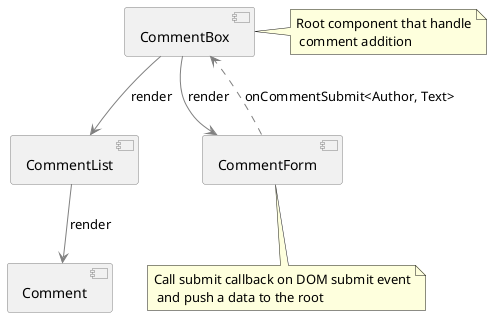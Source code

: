 @startuml
    top to bottom direction

    skinparam component {
        ArrowColor gray
        BorderColor gray
    }
    skinparam usecase {
        ArrowColor gray
        BorderColor gray
    }
    skinparam shadowing false

    note "Root component that handle\n comment addition" as CommentBoxNote
    note "Call submit callback on DOM submit event\n and push a data to the root" as CommentFormNote

    component CommentBox
    component CommentList
    component Comment
    component CommentForm

    CommentBox .right. CommentBoxNote
    CommentForm .. CommentFormNote

    CommentBox --> CommentList : render
    CommentList --> Comment : render
    CommentBox --> CommentForm : render
    CommentForm ..> CommentBox : onCommentSubmit<Author, Text>
@enduml

